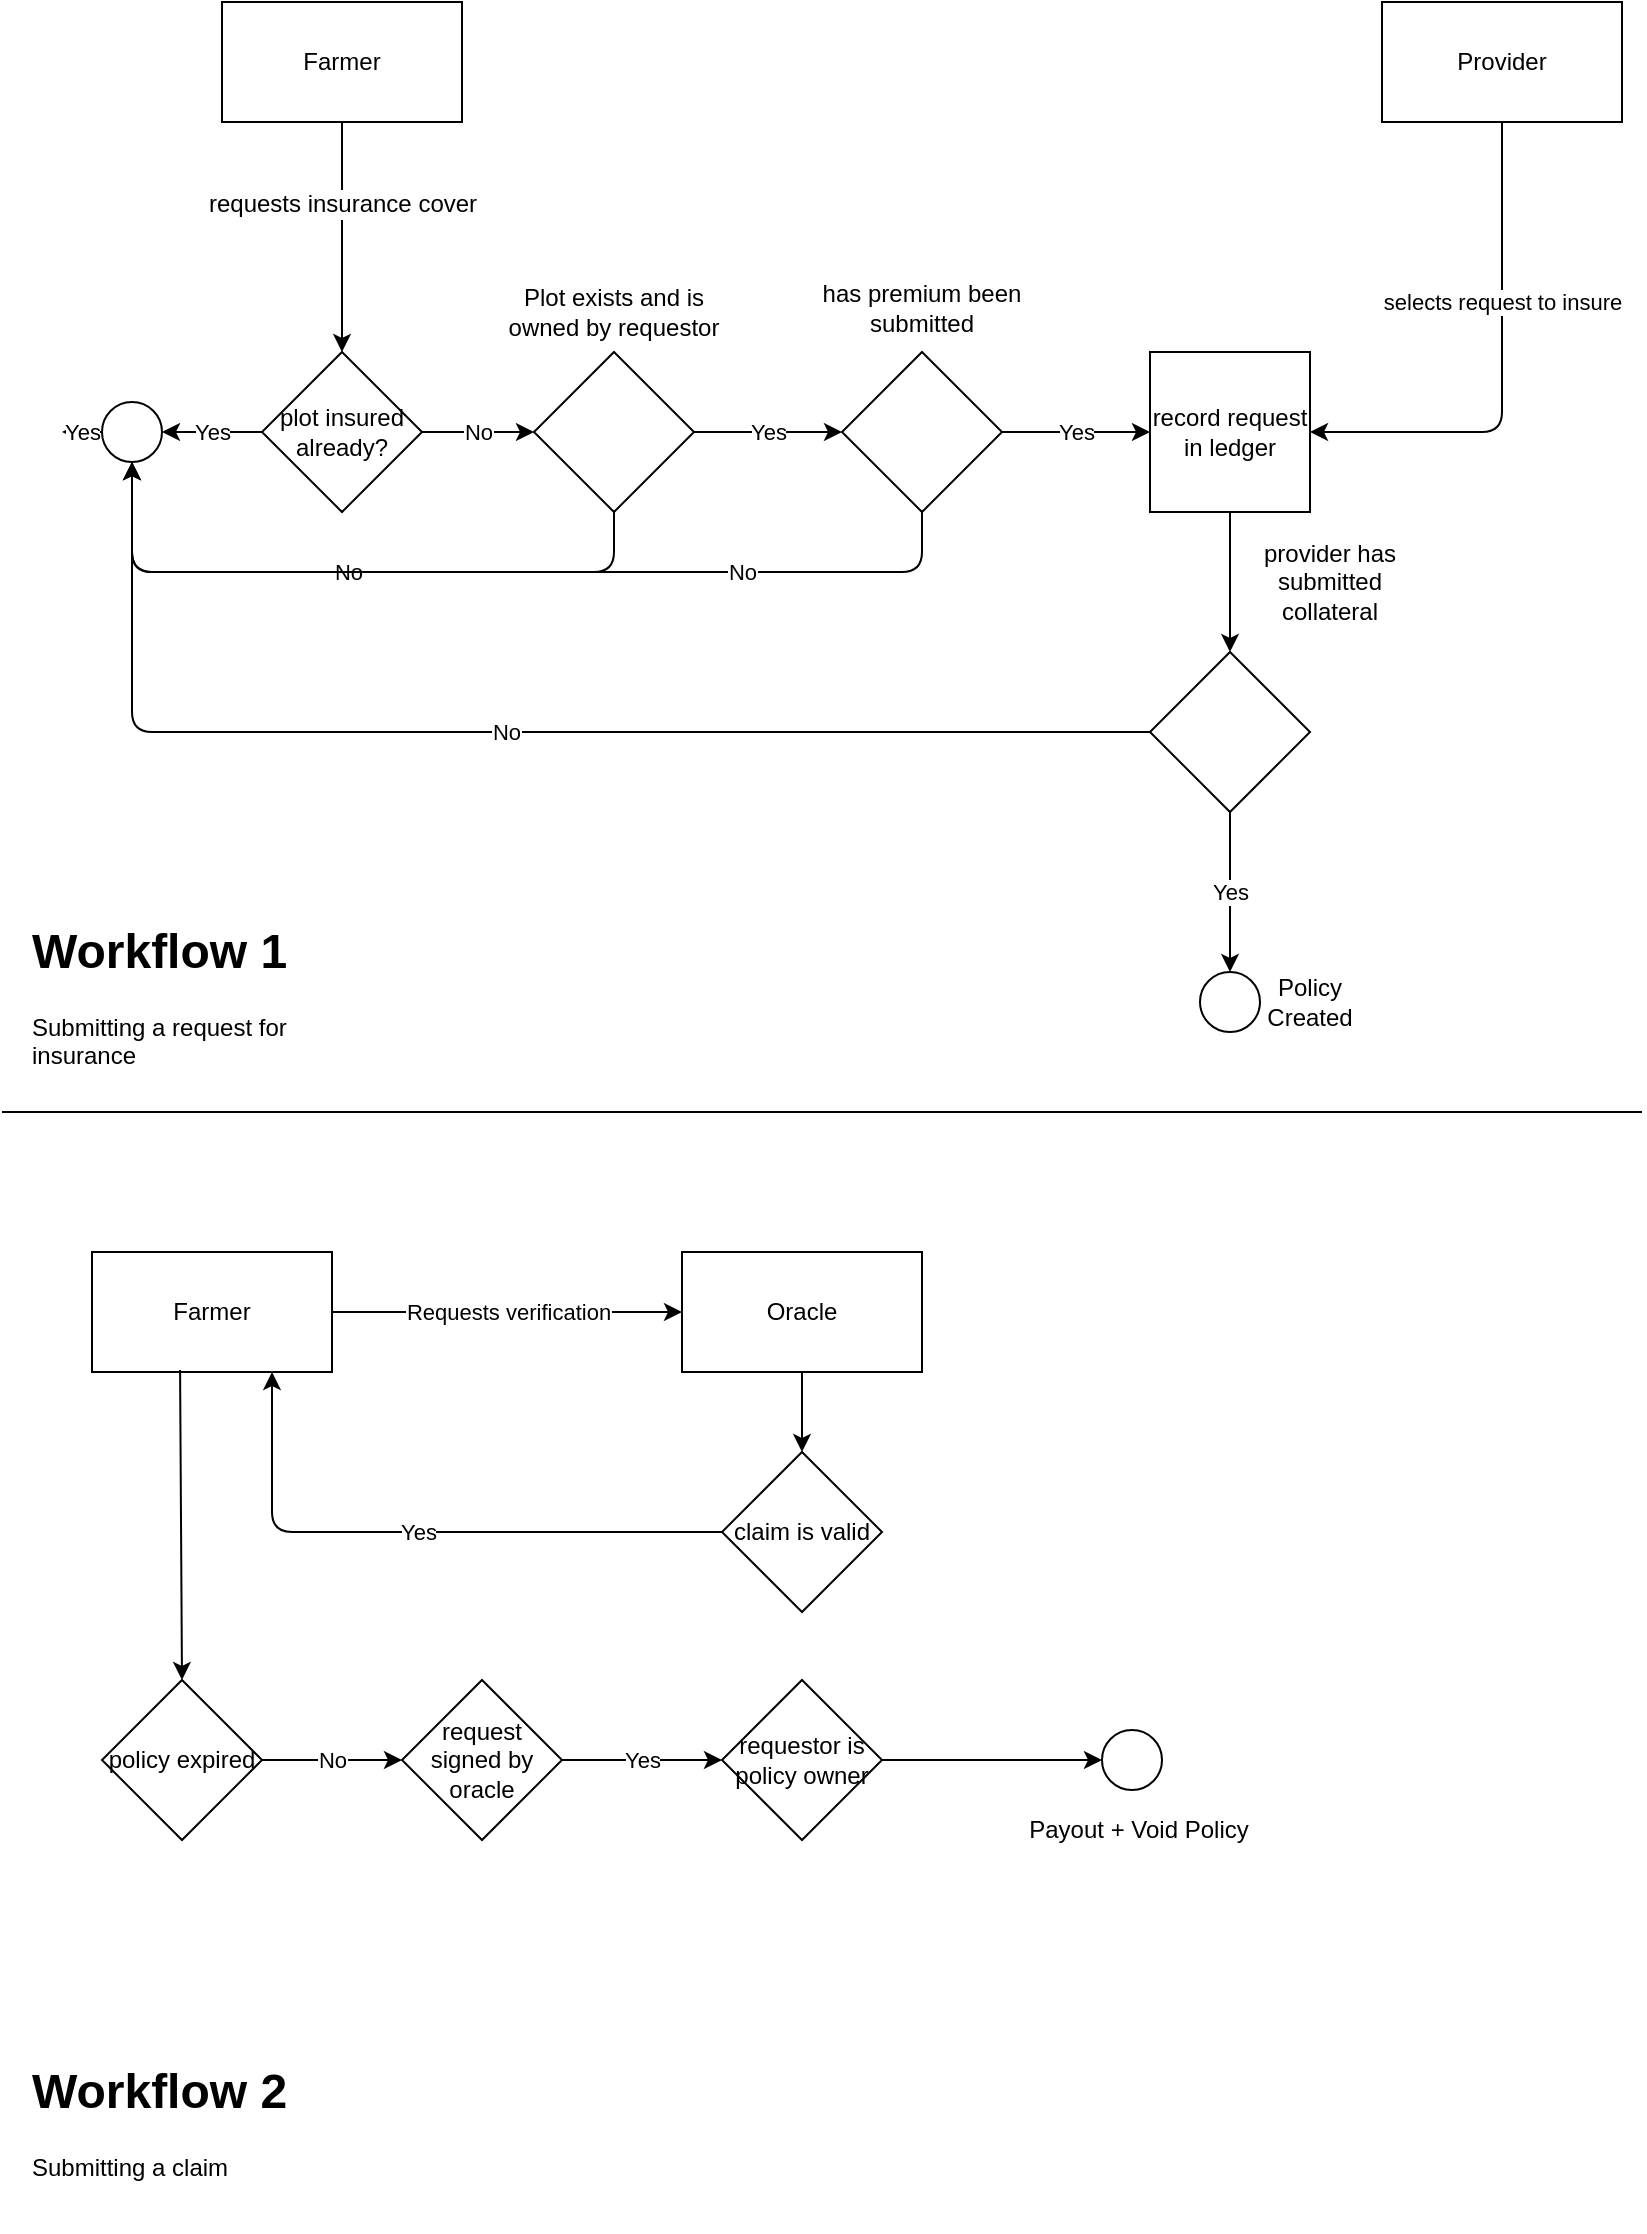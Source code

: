 <mxfile version="10.7.7" type="google"><diagram id="C3v0u-FxXSYm8u-StwfZ" name="Page-1"><mxGraphModel dx="1158" dy="775" grid="1" gridSize="10" guides="1" tooltips="1" connect="1" arrows="1" fold="1" page="1" pageScale="1" pageWidth="827" pageHeight="1169" math="0" shadow="0"><root><mxCell id="0"/><mxCell id="1" parent="0"/><mxCell id="CXZlfx1ioi0-l9bc9BUr-1" value="Farmer" style="rounded=0;whiteSpace=wrap;html=1;" parent="1" vertex="1"><mxGeometry x="110" y="45" width="120" height="60" as="geometry"/></mxCell><mxCell id="CXZlfx1ioi0-l9bc9BUr-2" value="Yes" style="endArrow=classic;html=1;exitX=0;exitY=0.5;exitDx=0;exitDy=0;" parent="1" source="CXZlfx1ioi0-l9bc9BUr-3" edge="1"><mxGeometry width="50" height="50" relative="1" as="geometry"><mxPoint x="130" y="280" as="sourcePoint"/><mxPoint x="180" y="280" as="targetPoint"/></mxGeometry></mxCell><mxCell id="CXZlfx1ioi0-l9bc9BUr-3" value="plot insured already?" style="rhombus;whiteSpace=wrap;html=1;" parent="1" vertex="1"><mxGeometry x="130" y="220" width="80" height="80" as="geometry"/></mxCell><mxCell id="CXZlfx1ioi0-l9bc9BUr-4" value="Yes" style="endArrow=classic;html=1;exitX=0;exitY=0.5;exitDx=0;exitDy=0;" parent="1" source="CXZlfx1ioi0-l9bc9BUr-13" edge="1"><mxGeometry width="50" height="50" relative="1" as="geometry"><mxPoint x="20" y="370" as="sourcePoint"/><mxPoint x="30" y="260" as="targetPoint"/></mxGeometry></mxCell><mxCell id="CXZlfx1ioi0-l9bc9BUr-5" value="" style="endArrow=classic;html=1;exitX=0.5;exitY=1;exitDx=0;exitDy=0;entryX=0.5;entryY=0;entryDx=0;entryDy=0;" parent="1" source="CXZlfx1ioi0-l9bc9BUr-1" target="CXZlfx1ioi0-l9bc9BUr-3" edge="1"><mxGeometry width="50" height="50" relative="1" as="geometry"><mxPoint x="210" y="190" as="sourcePoint"/><mxPoint x="260" y="140" as="targetPoint"/></mxGeometry></mxCell><mxCell id="CXZlfx1ioi0-l9bc9BUr-16" value="requests insurance cover" style="text;html=1;resizable=0;points=[];align=center;verticalAlign=middle;labelBackgroundColor=#ffffff;" parent="CXZlfx1ioi0-l9bc9BUr-5" vertex="1" connectable="0"><mxGeometry x="-0.287" relative="1" as="geometry"><mxPoint as="offset"/></mxGeometry></mxCell><mxCell id="CXZlfx1ioi0-l9bc9BUr-6" value="No" style="endArrow=classic;html=1;exitX=1;exitY=0.5;exitDx=0;exitDy=0;" parent="1" source="CXZlfx1ioi0-l9bc9BUr-3" edge="1"><mxGeometry width="50" height="50" relative="1" as="geometry"><mxPoint x="216" y="310" as="sourcePoint"/><mxPoint x="266" y="260" as="targetPoint"/></mxGeometry></mxCell><mxCell id="CXZlfx1ioi0-l9bc9BUr-9" value="" style="rhombus;whiteSpace=wrap;html=1;" parent="1" vertex="1"><mxGeometry x="266" y="220" width="80" height="80" as="geometry"/></mxCell><mxCell id="CXZlfx1ioi0-l9bc9BUr-10" value="Plot exists and is owned by requestor" style="text;html=1;strokeColor=none;fillColor=none;align=center;verticalAlign=middle;whiteSpace=wrap;rounded=0;" parent="1" vertex="1"><mxGeometry x="251" y="180" width="110" height="40" as="geometry"/></mxCell><mxCell id="CXZlfx1ioi0-l9bc9BUr-12" value="Yes" style="endArrow=classic;html=1;exitX=1;exitY=0.5;exitDx=0;exitDy=0;" parent="1" source="CXZlfx1ioi0-l9bc9BUr-9" edge="1"><mxGeometry width="50" height="50" relative="1" as="geometry"><mxPoint x="470" y="250" as="sourcePoint"/><mxPoint x="420" y="260" as="targetPoint"/></mxGeometry></mxCell><mxCell id="CXZlfx1ioi0-l9bc9BUr-14" value="No" style="endArrow=classic;html=1;exitX=0.5;exitY=1;exitDx=0;exitDy=0;entryX=0.5;entryY=1;entryDx=0;entryDy=0;" parent="1" source="CXZlfx1ioi0-l9bc9BUr-9" target="CXZlfx1ioi0-l9bc9BUr-13" edge="1"><mxGeometry width="50" height="50" relative="1" as="geometry"><mxPoint x="106" y="460" as="sourcePoint"/><mxPoint x="26" y="360" as="targetPoint"/><Array as="points"><mxPoint x="306" y="330"/><mxPoint x="65" y="330"/></Array></mxGeometry></mxCell><mxCell id="CXZlfx1ioi0-l9bc9BUr-15" value="record request in ledger" style="whiteSpace=wrap;html=1;aspect=fixed;" parent="1" vertex="1"><mxGeometry x="574" y="220" width="80" height="80" as="geometry"/></mxCell><mxCell id="CXZlfx1ioi0-l9bc9BUr-17" value="Provider" style="rounded=0;whiteSpace=wrap;html=1;" parent="1" vertex="1"><mxGeometry x="690" y="45" width="120" height="60" as="geometry"/></mxCell><mxCell id="CXZlfx1ioi0-l9bc9BUr-18" value="selects request to insure" style="endArrow=classic;html=1;entryX=1;entryY=0.5;entryDx=0;entryDy=0;exitX=0.5;exitY=1;exitDx=0;exitDy=0;" parent="1" source="CXZlfx1ioi0-l9bc9BUr-17" target="CXZlfx1ioi0-l9bc9BUr-15" edge="1"><mxGeometry x="-0.288" width="50" height="50" relative="1" as="geometry"><mxPoint x="720" y="200" as="sourcePoint"/><mxPoint x="770" y="150" as="targetPoint"/><Array as="points"><mxPoint x="750" y="260"/></Array><mxPoint as="offset"/></mxGeometry></mxCell><mxCell id="CXZlfx1ioi0-l9bc9BUr-19" value="" style="rhombus;whiteSpace=wrap;html=1;" parent="1" vertex="1"><mxGeometry x="574" y="370" width="80" height="80" as="geometry"/></mxCell><mxCell id="CXZlfx1ioi0-l9bc9BUr-20" value="" style="endArrow=classic;html=1;exitX=0.5;exitY=1;exitDx=0;exitDy=0;" parent="1" source="CXZlfx1ioi0-l9bc9BUr-15" target="CXZlfx1ioi0-l9bc9BUr-19" edge="1"><mxGeometry width="50" height="50" relative="1" as="geometry"><mxPoint x="300" y="500" as="sourcePoint"/><mxPoint x="350" y="450" as="targetPoint"/></mxGeometry></mxCell><mxCell id="CXZlfx1ioi0-l9bc9BUr-13" value="" style="ellipse;whiteSpace=wrap;html=1;aspect=fixed;" parent="1" vertex="1"><mxGeometry x="50" y="245" width="30" height="30" as="geometry"/></mxCell><mxCell id="CXZlfx1ioi0-l9bc9BUr-21" value="Yes" style="endArrow=classic;html=1;exitX=0;exitY=0.5;exitDx=0;exitDy=0;" parent="1" source="CXZlfx1ioi0-l9bc9BUr-3" target="CXZlfx1ioi0-l9bc9BUr-13" edge="1"><mxGeometry width="50" height="50" relative="1" as="geometry"><mxPoint x="130" y="260" as="sourcePoint"/><mxPoint x="30" y="260" as="targetPoint"/></mxGeometry></mxCell><mxCell id="CXZlfx1ioi0-l9bc9BUr-22" value="" style="rhombus;whiteSpace=wrap;html=1;" parent="1" vertex="1"><mxGeometry x="420" y="220" width="80" height="80" as="geometry"/></mxCell><mxCell id="CXZlfx1ioi0-l9bc9BUr-23" value="Yes" style="endArrow=classic;html=1;exitX=1;exitY=0.5;exitDx=0;exitDy=0;entryX=0;entryY=0.5;entryDx=0;entryDy=0;" parent="1" source="CXZlfx1ioi0-l9bc9BUr-22" target="CXZlfx1ioi0-l9bc9BUr-15" edge="1"><mxGeometry width="50" height="50" relative="1" as="geometry"><mxPoint x="450" y="420" as="sourcePoint"/><mxPoint x="500" y="370" as="targetPoint"/></mxGeometry></mxCell><mxCell id="CXZlfx1ioi0-l9bc9BUr-24" value="has premium been submitted" style="text;html=1;strokeColor=none;fillColor=none;align=center;verticalAlign=middle;whiteSpace=wrap;rounded=0;" parent="1" vertex="1"><mxGeometry x="400" y="180" width="120" height="35" as="geometry"/></mxCell><mxCell id="CXZlfx1ioi0-l9bc9BUr-25" value="No" style="endArrow=classic;html=1;exitX=0.5;exitY=1;exitDx=0;exitDy=0;entryX=0.5;entryY=1;entryDx=0;entryDy=0;" parent="1" source="CXZlfx1ioi0-l9bc9BUr-22" target="CXZlfx1ioi0-l9bc9BUr-13" edge="1"><mxGeometry x="-0.5" width="50" height="50" relative="1" as="geometry"><mxPoint x="480" y="420" as="sourcePoint"/><mxPoint x="310" y="330" as="targetPoint"/><Array as="points"><mxPoint x="460" y="330"/><mxPoint x="65" y="330"/></Array><mxPoint as="offset"/></mxGeometry></mxCell><mxCell id="CXZlfx1ioi0-l9bc9BUr-26" value="provider has submitted collateral" style="text;html=1;strokeColor=none;fillColor=none;align=center;verticalAlign=middle;whiteSpace=wrap;rounded=0;" parent="1" vertex="1"><mxGeometry x="614" y="310" width="100" height="50" as="geometry"/></mxCell><mxCell id="CXZlfx1ioi0-l9bc9BUr-30" value="" style="ellipse;whiteSpace=wrap;html=1;aspect=fixed;" parent="1" vertex="1"><mxGeometry x="599" y="530" width="30" height="30" as="geometry"/></mxCell><mxCell id="CXZlfx1ioi0-l9bc9BUr-31" value="Yes" style="endArrow=classic;html=1;exitX=0.5;exitY=1;exitDx=0;exitDy=0;entryX=0.5;entryY=0;entryDx=0;entryDy=0;" parent="1" source="CXZlfx1ioi0-l9bc9BUr-19" target="CXZlfx1ioi0-l9bc9BUr-30" edge="1"><mxGeometry width="50" height="50" relative="1" as="geometry"><mxPoint x="520" y="620" as="sourcePoint"/><mxPoint x="570" y="570" as="targetPoint"/></mxGeometry></mxCell><mxCell id="CXZlfx1ioi0-l9bc9BUr-32" value="Policy Created" style="text;html=1;strokeColor=none;fillColor=none;align=center;verticalAlign=middle;whiteSpace=wrap;rounded=0;" parent="1" vertex="1"><mxGeometry x="634" y="535" width="40" height="20" as="geometry"/></mxCell><mxCell id="CXZlfx1ioi0-l9bc9BUr-33" value="No" style="endArrow=classic;html=1;entryX=0.5;entryY=1;entryDx=0;entryDy=0;exitX=0;exitY=0.5;exitDx=0;exitDy=0;" parent="1" source="CXZlfx1ioi0-l9bc9BUr-19" target="CXZlfx1ioi0-l9bc9BUr-13" edge="1"><mxGeometry width="50" height="50" relative="1" as="geometry"><mxPoint x="570" y="410" as="sourcePoint"/><mxPoint x="70" y="280" as="targetPoint"/><Array as="points"><mxPoint x="65" y="410"/></Array></mxGeometry></mxCell><mxCell id="CXZlfx1ioi0-l9bc9BUr-34" value="" style="endArrow=none;html=1;" parent="1" edge="1"><mxGeometry width="50" height="50" relative="1" as="geometry"><mxPoint y="600" as="sourcePoint"/><mxPoint x="820" y="600" as="targetPoint"/></mxGeometry></mxCell><mxCell id="CXZlfx1ioi0-l9bc9BUr-35" value="&lt;h1&gt;Workflow 1&lt;/h1&gt;&lt;div&gt;Submitting a request for insurance&lt;/div&gt;" style="text;html=1;strokeColor=none;fillColor=none;spacing=5;spacingTop=-20;whiteSpace=wrap;overflow=hidden;rounded=0;" parent="1" vertex="1"><mxGeometry x="10" y="500" width="190" height="90" as="geometry"/></mxCell><mxCell id="CXZlfx1ioi0-l9bc9BUr-36" value="&lt;h1&gt;Workflow 2&lt;/h1&gt;&lt;div&gt;Submitting a claim&lt;/div&gt;" style="text;html=1;strokeColor=none;fillColor=none;spacing=5;spacingTop=-20;whiteSpace=wrap;overflow=hidden;rounded=0;" parent="1" vertex="1"><mxGeometry x="10" y="1070" width="190" height="90" as="geometry"/></mxCell><mxCell id="CXZlfx1ioi0-l9bc9BUr-37" value="Farmer" style="rounded=0;whiteSpace=wrap;html=1;" parent="1" vertex="1"><mxGeometry x="45" y="670" width="120" height="60" as="geometry"/></mxCell><mxCell id="CXZlfx1ioi0-l9bc9BUr-38" value="Oracle" style="rounded=0;whiteSpace=wrap;html=1;" parent="1" vertex="1"><mxGeometry x="340" y="670" width="120" height="60" as="geometry"/></mxCell><mxCell id="CXZlfx1ioi0-l9bc9BUr-40" value="Requests verification" style="endArrow=classic;html=1;exitX=1;exitY=0.5;exitDx=0;exitDy=0;entryX=0;entryY=0.5;entryDx=0;entryDy=0;" parent="1" source="CXZlfx1ioi0-l9bc9BUr-37" target="CXZlfx1ioi0-l9bc9BUr-38" edge="1"><mxGeometry width="50" height="50" relative="1" as="geometry"><mxPoint x="320" y="820" as="sourcePoint"/><mxPoint x="370" y="770" as="targetPoint"/></mxGeometry></mxCell><mxCell id="CXZlfx1ioi0-l9bc9BUr-41" value="claim is valid" style="rhombus;whiteSpace=wrap;html=1;" parent="1" vertex="1"><mxGeometry x="360" y="770" width="80" height="80" as="geometry"/></mxCell><mxCell id="CXZlfx1ioi0-l9bc9BUr-42" value="" style="endArrow=classic;html=1;exitX=0.5;exitY=1;exitDx=0;exitDy=0;entryX=0.5;entryY=0;entryDx=0;entryDy=0;" parent="1" source="CXZlfx1ioi0-l9bc9BUr-38" target="CXZlfx1ioi0-l9bc9BUr-41" edge="1"><mxGeometry width="50" height="50" relative="1" as="geometry"><mxPoint x="210" y="870" as="sourcePoint"/><mxPoint x="260" y="820" as="targetPoint"/></mxGeometry></mxCell><mxCell id="CXZlfx1ioi0-l9bc9BUr-43" value="Yes" style="endArrow=classic;html=1;exitX=0;exitY=0.5;exitDx=0;exitDy=0;entryX=0.75;entryY=1;entryDx=0;entryDy=0;" parent="1" source="CXZlfx1ioi0-l9bc9BUr-41" target="CXZlfx1ioi0-l9bc9BUr-37" edge="1"><mxGeometry width="50" height="50" relative="1" as="geometry"><mxPoint x="170" y="900" as="sourcePoint"/><mxPoint x="150" y="790" as="targetPoint"/><Array as="points"><mxPoint x="135" y="810"/></Array></mxGeometry></mxCell><mxCell id="CXZlfx1ioi0-l9bc9BUr-44" value="" style="endArrow=classic;html=1;entryX=0.5;entryY=0;entryDx=0;entryDy=0;exitX=0.367;exitY=0.983;exitDx=0;exitDy=0;exitPerimeter=0;" parent="1" source="CXZlfx1ioi0-l9bc9BUr-37" target="CXZlfx1ioi0-l9bc9BUr-46" edge="1"><mxGeometry width="50" height="50" relative="1" as="geometry"><mxPoint x="20" y="890" as="sourcePoint"/><mxPoint x="75" y="840" as="targetPoint"/></mxGeometry></mxCell><mxCell id="CXZlfx1ioi0-l9bc9BUr-46" value="policy expired" style="rhombus;whiteSpace=wrap;html=1;" parent="1" vertex="1"><mxGeometry x="50" y="884" width="80" height="80" as="geometry"/></mxCell><mxCell id="CXZlfx1ioi0-l9bc9BUr-47" value="No" style="endArrow=classic;html=1;exitX=1;exitY=0.5;exitDx=0;exitDy=0;" parent="1" source="CXZlfx1ioi0-l9bc9BUr-46" edge="1"><mxGeometry width="50" height="50" relative="1" as="geometry"><mxPoint x="170" y="964" as="sourcePoint"/><mxPoint x="200" y="924" as="targetPoint"/></mxGeometry></mxCell><mxCell id="CXZlfx1ioi0-l9bc9BUr-48" value="request signed by oracle" style="rhombus;whiteSpace=wrap;html=1;" parent="1" vertex="1"><mxGeometry x="200" y="884" width="80" height="80" as="geometry"/></mxCell><mxCell id="CXZlfx1ioi0-l9bc9BUr-49" value="Yes" style="endArrow=classic;html=1;exitX=1;exitY=0.5;exitDx=0;exitDy=0;entryX=0;entryY=0.5;entryDx=0;entryDy=0;" parent="1" source="CXZlfx1ioi0-l9bc9BUr-48" target="CXZlfx1ioi0-l9bc9BUr-50" edge="1"><mxGeometry width="50" height="50" relative="1" as="geometry"><mxPoint x="350" y="954" as="sourcePoint"/><mxPoint x="370" y="924" as="targetPoint"/></mxGeometry></mxCell><mxCell id="CXZlfx1ioi0-l9bc9BUr-50" value="requestor is policy owner" style="rhombus;whiteSpace=wrap;html=1;" parent="1" vertex="1"><mxGeometry x="360" y="884" width="80" height="80" as="geometry"/></mxCell><mxCell id="CXZlfx1ioi0-l9bc9BUr-51" value="" style="endArrow=classic;html=1;exitX=1;exitY=0.5;exitDx=0;exitDy=0;" parent="1" source="CXZlfx1ioi0-l9bc9BUr-50" edge="1"><mxGeometry width="50" height="50" relative="1" as="geometry"><mxPoint x="520" y="974" as="sourcePoint"/><mxPoint x="550" y="924" as="targetPoint"/></mxGeometry></mxCell><mxCell id="CXZlfx1ioi0-l9bc9BUr-52" value="" style="ellipse;whiteSpace=wrap;html=1;aspect=fixed;" parent="1" vertex="1"><mxGeometry x="550" y="909" width="30" height="30" as="geometry"/></mxCell><mxCell id="CXZlfx1ioi0-l9bc9BUr-53" value="Payout + Void Policy" style="text;html=1;strokeColor=none;fillColor=none;align=center;verticalAlign=middle;whiteSpace=wrap;rounded=0;" parent="1" vertex="1"><mxGeometry x="508" y="949" width="121" height="20" as="geometry"/></mxCell></root></mxGraphModel></diagram><diagram id="4pFv_lZNlJrkZao_8Lq5" name="Page-3"><mxGraphModel dx="1158" dy="775" grid="1" gridSize="10" guides="1" tooltips="1" connect="1" arrows="1" fold="1" page="1" pageScale="1" pageWidth="583" pageHeight="827" background="#FFFFFF" math="0" shadow="0"><root><mxCell id="mWOYW2arLGoyED0k7x3x-0"/><mxCell id="mWOYW2arLGoyED0k7x3x-1" parent="mWOYW2arLGoyED0k7x3x-0"/><mxCell id="AOkC2JsR2BRuaJisUi_c-0" value="" style="rounded=0;whiteSpace=wrap;html=1;" vertex="1" parent="mWOYW2arLGoyED0k7x3x-1"><mxGeometry width="940" height="670" as="geometry"/></mxCell><mxCell id="mWOYW2arLGoyED0k7x3x-2" value="&amp;nbsp;S = seller address&lt;br style=&quot;font-size: 14px&quot;&gt;&amp;nbsp;B = buyer address&lt;br style=&quot;font-size: 14px&quot;&gt;&amp;nbsp;c = collateral held by seller&lt;br style=&quot;font-size: 14px&quot;&gt;&amp;nbsp;p = share of payout owned by seller&lt;br style=&quot;font-size: 14px&quot;&gt;&amp;nbsp;r = sale of payout share&lt;br style=&quot;font-size: 14px&quot;&gt;&lt;br style=&quot;font-size: 14px&quot;&gt;&amp;nbsp;r = (S, B,&amp;nbsp;Δc,&amp;nbsp;Δp) :&amp;nbsp;Δc &amp;lt; 0 :&amp;nbsp;Δp &amp;lt; 0&lt;br style=&quot;font-size: 14px&quot;&gt;&lt;br style=&quot;font-size: 14px&quot;&gt;&lt;br style=&quot;font-size: 14px&quot;&gt;" style="text;html=1;align=left;verticalAlign=top;whiteSpace=wrap;rounded=0;fontSize=14;fillColor=#FFFFFF;strokeColor=#666666;fontColor=#333333;perimeterSpacing=0;" parent="mWOYW2arLGoyED0k7x3x-1" vertex="1"><mxGeometry x="39" y="40" width="250" height="130" as="geometry"/></mxCell><mxCell id="mWOYW2arLGoyED0k7x3x-5" value="" style="rounded=0;whiteSpace=wrap;html=1;align=left;" parent="mWOYW2arLGoyED0k7x3x-1" vertex="1"><mxGeometry x="40" y="280" width="120" height="210" as="geometry"/></mxCell><mxCell id="mWOYW2arLGoyED0k7x3x-6" value="&lt;b&gt;&lt;u&gt;Collateral&lt;/u&gt;&lt;/b&gt;&lt;br&gt;&lt;br&gt;A: 100%&lt;br&gt;&lt;br&gt;&lt;br&gt;&lt;b&gt;&lt;u&gt;Premium&lt;/u&gt;&lt;/b&gt;:&lt;br&gt;&lt;br&gt;A; 100%&lt;br&gt;" style="text;html=1;strokeColor=none;fillColor=none;align=left;verticalAlign=top;whiteSpace=wrap;rounded=0;" parent="mWOYW2arLGoyED0k7x3x-1" vertex="1"><mxGeometry x="45" y="290" width="105" height="190" as="geometry"/></mxCell><mxCell id="WGAaFG4J1GA5RqlE8bBq-0" value="" style="rounded=0;whiteSpace=wrap;html=1;align=left;" parent="mWOYW2arLGoyED0k7x3x-1" vertex="1"><mxGeometry x="240" y="280" width="120" height="210" as="geometry"/></mxCell><mxCell id="WGAaFG4J1GA5RqlE8bBq-1" value="&lt;b&gt;&lt;u&gt;Collateral&lt;/u&gt;&lt;/b&gt;&lt;br&gt;&lt;br&gt;A: 70%&lt;br&gt;B: 30%&lt;br&gt;&lt;br&gt;&lt;br&gt;&lt;b&gt;&lt;u&gt;Premium&lt;/u&gt;&lt;/b&gt;:&lt;br&gt;&lt;br&gt;A; 60%&lt;br&gt;B: 40%&lt;br&gt;" style="text;html=1;strokeColor=none;fillColor=none;align=left;verticalAlign=top;whiteSpace=wrap;rounded=0;" parent="mWOYW2arLGoyED0k7x3x-1" vertex="1"><mxGeometry x="245" y="290" width="105" height="190" as="geometry"/></mxCell><mxCell id="WGAaFG4J1GA5RqlE8bBq-2" value="" style="rounded=0;whiteSpace=wrap;html=1;align=left;" parent="mWOYW2arLGoyED0k7x3x-1" vertex="1"><mxGeometry x="440" y="280" width="120" height="210" as="geometry"/></mxCell><mxCell id="WGAaFG4J1GA5RqlE8bBq-3" value="&lt;b&gt;&lt;u&gt;Collateral&lt;/u&gt;&lt;/b&gt;&lt;br&gt;&lt;br&gt;A: 70%&lt;br&gt;B: 20%&lt;br&gt;C: 10%&lt;br&gt;&lt;br&gt;&lt;b&gt;&lt;u&gt;Premium&lt;/u&gt;&lt;/b&gt;:&lt;br&gt;&lt;br&gt;A; 70%&lt;br&gt;B: 20%&lt;br&gt;C: 20%&lt;br&gt;" style="text;html=1;strokeColor=none;fillColor=none;align=left;verticalAlign=top;whiteSpace=wrap;rounded=0;" parent="mWOYW2arLGoyED0k7x3x-1" vertex="1"><mxGeometry x="445" y="290" width="105" height="190" as="geometry"/></mxCell><mxCell id="WGAaFG4J1GA5RqlE8bBq-4" value="" style="endArrow=classic;html=1;fontSize=14;exitX=1;exitY=0.5;exitDx=0;exitDy=0;entryX=0;entryY=0.5;entryDx=0;entryDy=0;" parent="mWOYW2arLGoyED0k7x3x-1" source="mWOYW2arLGoyED0k7x3x-5" target="WGAaFG4J1GA5RqlE8bBq-0" edge="1"><mxGeometry width="50" height="50" relative="1" as="geometry"><mxPoint x="140" y="650" as="sourcePoint"/><mxPoint x="190" y="600" as="targetPoint"/></mxGeometry></mxCell><mxCell id="WGAaFG4J1GA5RqlE8bBq-5" value="" style="endArrow=classic;html=1;fontSize=14;exitX=1;exitY=0.5;exitDx=0;exitDy=0;entryX=0;entryY=0.5;entryDx=0;entryDy=0;" parent="mWOYW2arLGoyED0k7x3x-1" source="WGAaFG4J1GA5RqlE8bBq-0" target="WGAaFG4J1GA5RqlE8bBq-2" edge="1"><mxGeometry width="50" height="50" relative="1" as="geometry"><mxPoint x="400" y="590" as="sourcePoint"/><mxPoint x="450" y="540" as="targetPoint"/></mxGeometry></mxCell><mxCell id="WGAaFG4J1GA5RqlE8bBq-6" value="state 1" style="text;html=1;strokeColor=none;fillColor=none;align=center;verticalAlign=middle;whiteSpace=wrap;rounded=0;fontSize=14;" parent="mWOYW2arLGoyED0k7x3x-1" vertex="1"><mxGeometry x="66.5" y="500" width="62" height="20" as="geometry"/></mxCell><mxCell id="WGAaFG4J1GA5RqlE8bBq-7" value="state 2" style="text;html=1;strokeColor=none;fillColor=none;align=center;verticalAlign=middle;whiteSpace=wrap;rounded=0;fontSize=14;" parent="mWOYW2arLGoyED0k7x3x-1" vertex="1"><mxGeometry x="269" y="500" width="62" height="20" as="geometry"/></mxCell><mxCell id="WGAaFG4J1GA5RqlE8bBq-8" value="state 3" style="text;html=1;strokeColor=none;fillColor=none;align=center;verticalAlign=middle;whiteSpace=wrap;rounded=0;fontSize=14;" parent="mWOYW2arLGoyED0k7x3x-1" vertex="1"><mxGeometry x="466.5" y="500" width="62" height="20" as="geometry"/></mxCell><mxCell id="WGAaFG4J1GA5RqlE8bBq-9" value="Policy" style="text;html=1;strokeColor=none;fillColor=none;align=center;verticalAlign=middle;whiteSpace=wrap;rounded=0;fontSize=14;" parent="mWOYW2arLGoyED0k7x3x-1" vertex="1"><mxGeometry x="77.5" y="255" width="40" height="20" as="geometry"/></mxCell><mxCell id="WGAaFG4J1GA5RqlE8bBq-10" value="Policy" style="text;html=1;strokeColor=none;fillColor=none;align=center;verticalAlign=middle;whiteSpace=wrap;rounded=0;fontSize=14;" parent="mWOYW2arLGoyED0k7x3x-1" vertex="1"><mxGeometry x="277.5" y="255" width="40" height="20" as="geometry"/></mxCell><mxCell id="WGAaFG4J1GA5RqlE8bBq-11" value="Policy" style="text;html=1;strokeColor=none;fillColor=none;align=center;verticalAlign=middle;whiteSpace=wrap;rounded=0;fontSize=14;" parent="mWOYW2arLGoyED0k7x3x-1" vertex="1"><mxGeometry x="480" y="255" width="40" height="20" as="geometry"/></mxCell><mxCell id="WGAaFG4J1GA5RqlE8bBq-12" value="r = { A, B, -30, -40 }" style="text;html=1;strokeColor=none;fillColor=none;align=center;verticalAlign=middle;whiteSpace=wrap;rounded=0;fontSize=14;" parent="mWOYW2arLGoyED0k7x3x-1" vertex="1"><mxGeometry x="128.5" y="550" width="135" height="20" as="geometry"/></mxCell><mxCell id="WGAaFG4J1GA5RqlE8bBq-13" value="r = { B, C, -10, -20 }" style="text;html=1;strokeColor=none;fillColor=none;align=center;verticalAlign=middle;whiteSpace=wrap;rounded=0;fontSize=14;" parent="mWOYW2arLGoyED0k7x3x-1" vertex="1"><mxGeometry x="331" y="550" width="135" height="20" as="geometry"/></mxCell><mxCell id="WGAaFG4J1GA5RqlE8bBq-14" value="" style="endArrow=classic;html=1;fontSize=14;dashed=1;strokeColor=#808080;" parent="mWOYW2arLGoyED0k7x3x-1" edge="1"><mxGeometry width="50" height="50" relative="1" as="geometry"><mxPoint x="201" y="540" as="sourcePoint"/><mxPoint x="201" y="390" as="targetPoint"/></mxGeometry></mxCell><mxCell id="WGAaFG4J1GA5RqlE8bBq-15" value="" style="endArrow=classic;html=1;fontSize=14;dashed=1;strokeColor=#808080;" parent="mWOYW2arLGoyED0k7x3x-1" edge="1"><mxGeometry width="50" height="50" relative="1" as="geometry"><mxPoint x="400" y="540" as="sourcePoint"/><mxPoint x="400" y="390" as="targetPoint"/></mxGeometry></mxCell><mxCell id="WGAaFG4J1GA5RqlE8bBq-16" value="&lt;h1&gt;Tranche Sale Workflow&lt;/h1&gt;&lt;p&gt;Insurance provider sells share of premium dividend.&amp;nbsp; Buyer collateralises policy so that initial provider unlocks collateral and transfers premium dividend to buyer.&lt;/p&gt;" style="text;html=1;strokeColor=none;fillColor=none;spacing=5;spacingTop=-20;whiteSpace=wrap;overflow=hidden;rounded=0;fontSize=14;" parent="mWOYW2arLGoyED0k7x3x-1" vertex="1"><mxGeometry x="445" y="40" width="335" height="160" as="geometry"/></mxCell><mxCell id="WGAaFG4J1GA5RqlE8bBq-17" value="" style="rounded=0;whiteSpace=wrap;html=1;align=left;" parent="mWOYW2arLGoyED0k7x3x-1" vertex="1"><mxGeometry x="641.5" y="280" width="120" height="210" as="geometry"/></mxCell><mxCell id="WGAaFG4J1GA5RqlE8bBq-18" value="&lt;b&gt;&lt;u&gt;Collateral&lt;/u&gt;&lt;/b&gt;&lt;br&gt;&lt;br&gt;A: 70%&lt;br&gt;B: 25%&lt;br&gt;C: 5%&lt;br&gt;&lt;br&gt;&lt;b&gt;&lt;u&gt;Premium&lt;/u&gt;&lt;/b&gt;:&lt;br&gt;&lt;br&gt;A; 60%&lt;br&gt;B: 13%&lt;br&gt;C: 17%&lt;br&gt;" style="text;html=1;strokeColor=none;fillColor=none;align=left;verticalAlign=top;whiteSpace=wrap;rounded=0;" parent="mWOYW2arLGoyED0k7x3x-1" vertex="1"><mxGeometry x="646.5" y="290" width="105" height="190" as="geometry"/></mxCell><mxCell id="WGAaFG4J1GA5RqlE8bBq-19" value="" style="endArrow=classic;html=1;fontSize=14;exitX=1;exitY=0.5;exitDx=0;exitDy=0;entryX=0;entryY=0.5;entryDx=0;entryDy=0;" parent="mWOYW2arLGoyED0k7x3x-1" target="WGAaFG4J1GA5RqlE8bBq-17" edge="1"><mxGeometry width="50" height="50" relative="1" as="geometry"><mxPoint x="561.5" y="385" as="sourcePoint"/><mxPoint x="651.5" y="540" as="targetPoint"/></mxGeometry></mxCell><mxCell id="WGAaFG4J1GA5RqlE8bBq-20" value="state 4" style="text;html=1;strokeColor=none;fillColor=none;align=center;verticalAlign=middle;whiteSpace=wrap;rounded=0;fontSize=14;" parent="mWOYW2arLGoyED0k7x3x-1" vertex="1"><mxGeometry x="668" y="500" width="62" height="20" as="geometry"/></mxCell><mxCell id="WGAaFG4J1GA5RqlE8bBq-21" value="Policy" style="text;html=1;strokeColor=none;fillColor=none;align=center;verticalAlign=middle;whiteSpace=wrap;rounded=0;fontSize=14;" parent="mWOYW2arLGoyED0k7x3x-1" vertex="1"><mxGeometry x="681.5" y="255" width="40" height="20" as="geometry"/></mxCell><mxCell id="WGAaFG4J1GA5RqlE8bBq-22" value="r = { C, B, -5, -3 }" style="text;html=1;strokeColor=none;fillColor=none;align=center;verticalAlign=middle;whiteSpace=wrap;rounded=0;fontSize=14;" parent="mWOYW2arLGoyED0k7x3x-1" vertex="1"><mxGeometry x="532.5" y="550" width="135" height="20" as="geometry"/></mxCell><mxCell id="WGAaFG4J1GA5RqlE8bBq-23" value="" style="endArrow=classic;html=1;fontSize=14;dashed=1;strokeColor=#808080;" parent="mWOYW2arLGoyED0k7x3x-1" edge="1"><mxGeometry width="50" height="50" relative="1" as="geometry"><mxPoint x="601.5" y="540" as="sourcePoint"/><mxPoint x="601.5" y="390" as="targetPoint"/></mxGeometry></mxCell></root></mxGraphModel></diagram></mxfile>